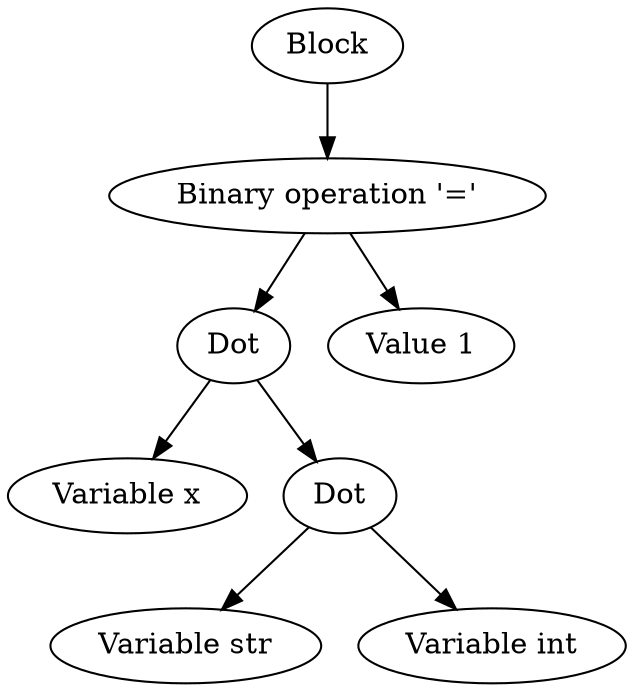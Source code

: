 digraph { 
	0 [label="Block"];
	1 [label="Binary operation '='"];
	0 -> 1
	2 [label="Dot"];
	1 -> 2
	3 [label="Value 1"];
	1 -> 3
	4 [label="Variable x"];
	2 -> 4
	5 [label="Dot"];
	2 -> 5
	6 [label="Variable str"];
	5 -> 6
	7 [label="Variable int"];
	5 -> 7
}